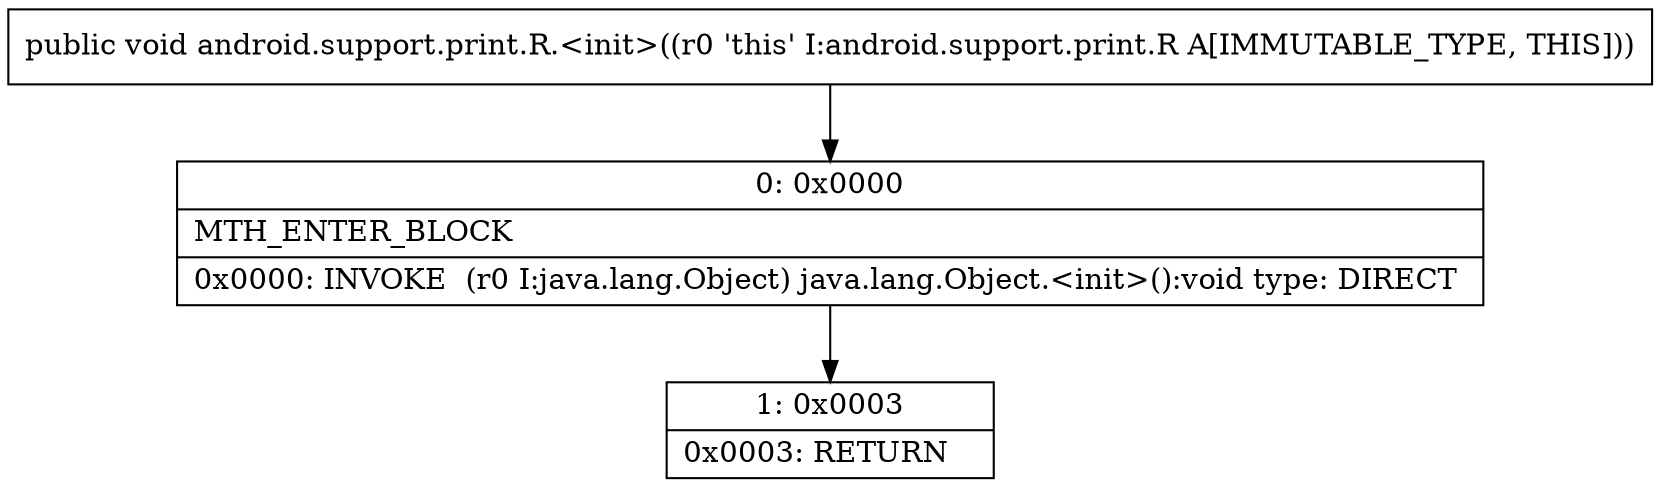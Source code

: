 digraph "CFG forandroid.support.print.R.\<init\>()V" {
Node_0 [shape=record,label="{0\:\ 0x0000|MTH_ENTER_BLOCK\l|0x0000: INVOKE  (r0 I:java.lang.Object) java.lang.Object.\<init\>():void type: DIRECT \l}"];
Node_1 [shape=record,label="{1\:\ 0x0003|0x0003: RETURN   \l}"];
MethodNode[shape=record,label="{public void android.support.print.R.\<init\>((r0 'this' I:android.support.print.R A[IMMUTABLE_TYPE, THIS])) }"];
MethodNode -> Node_0;
Node_0 -> Node_1;
}

